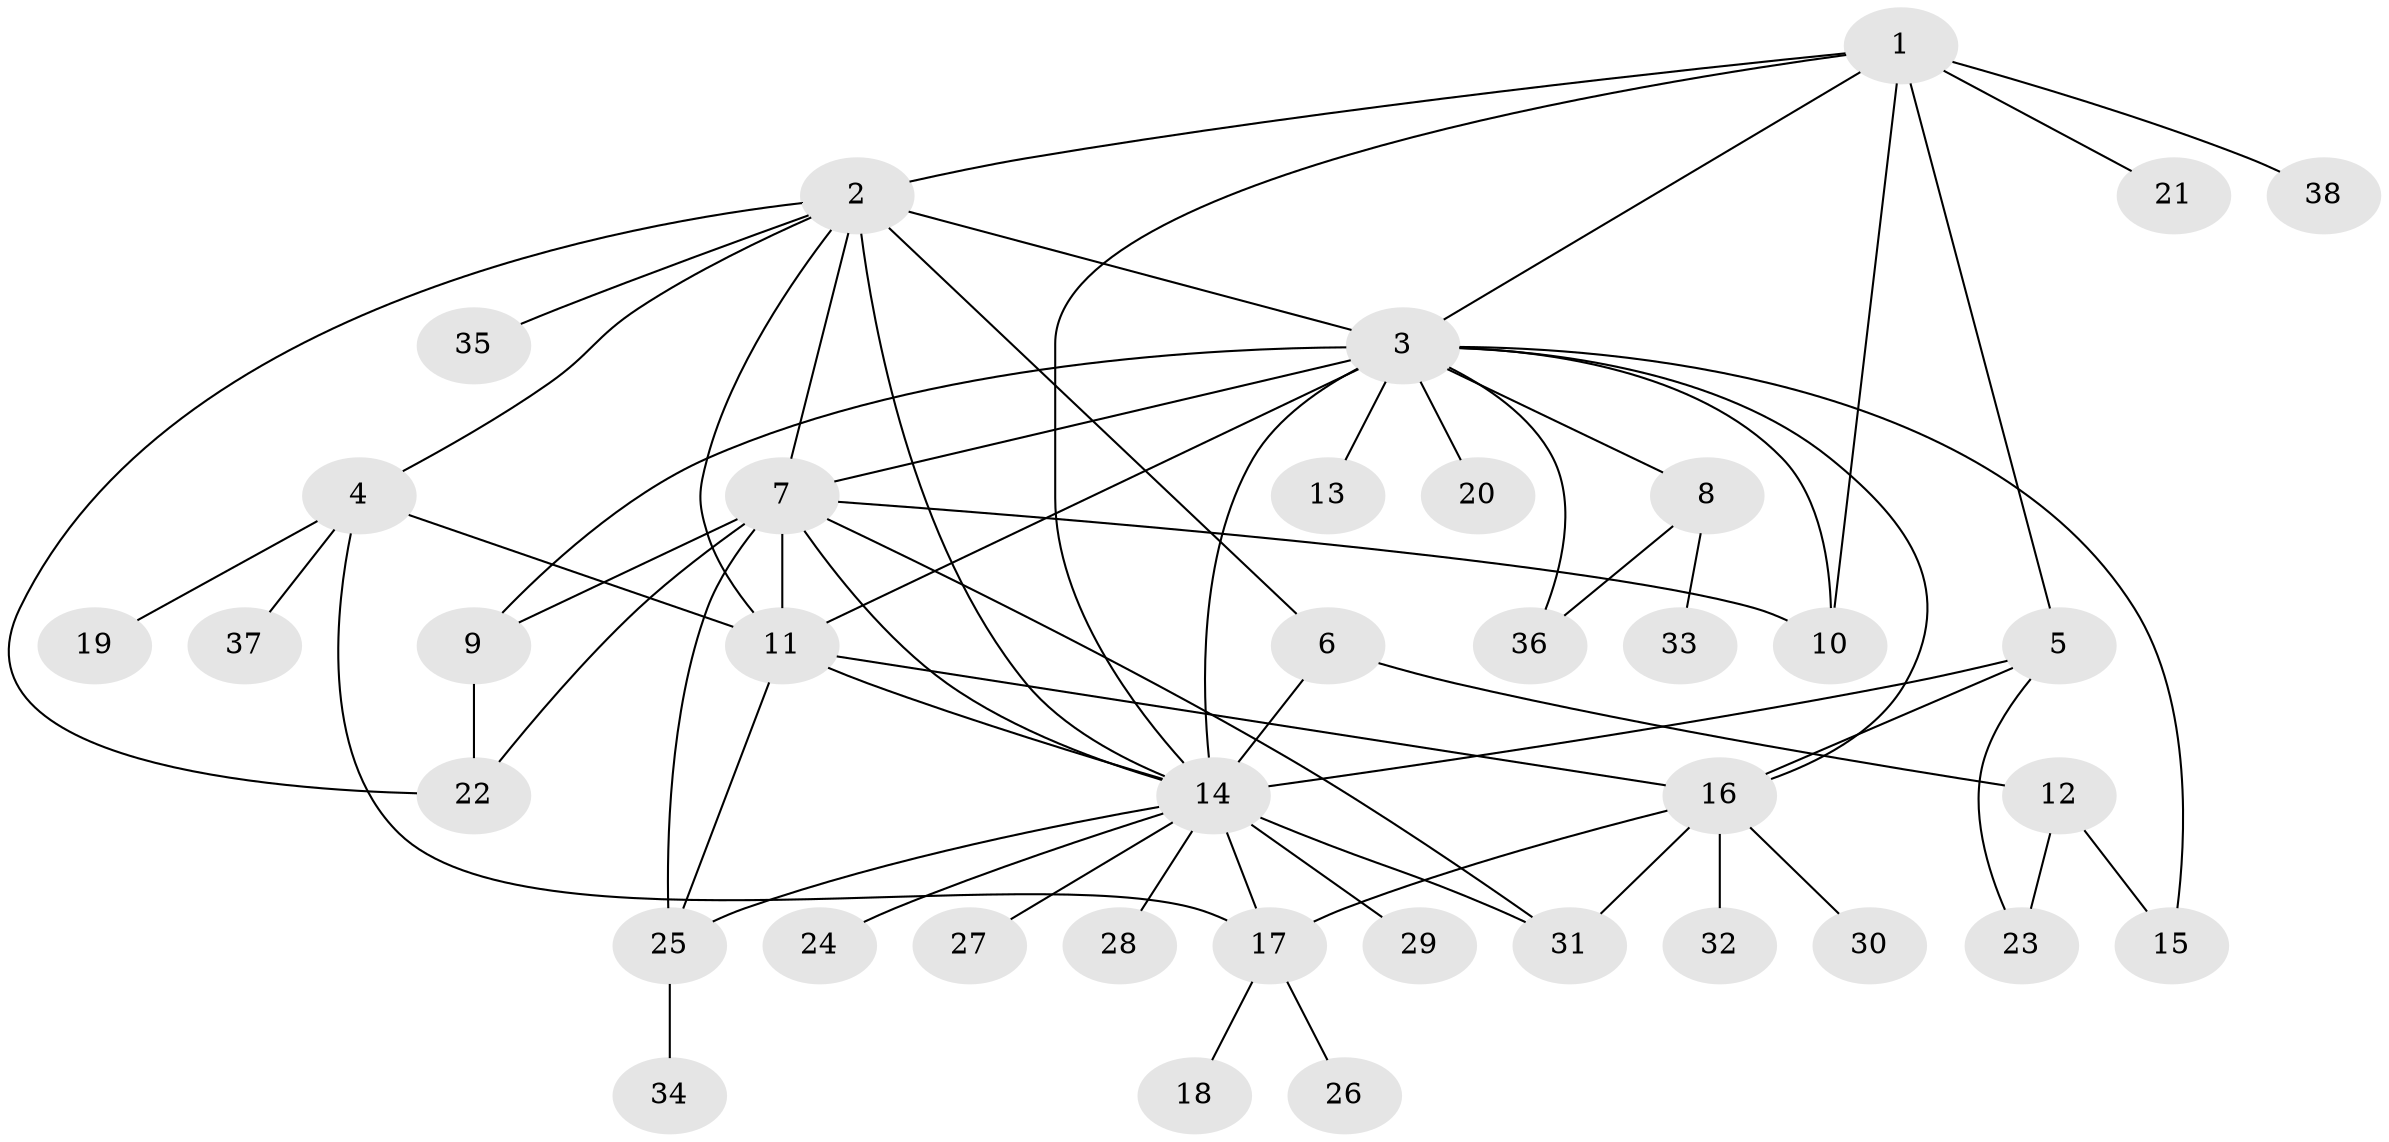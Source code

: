 // original degree distribution, {9: 0.015873015873015872, 12: 0.015873015873015872, 19: 0.015873015873015872, 5: 0.06349206349206349, 4: 0.047619047619047616, 10: 0.015873015873015872, 1: 0.3968253968253968, 3: 0.14285714285714285, 6: 0.06349206349206349, 2: 0.20634920634920634, 8: 0.015873015873015872}
// Generated by graph-tools (version 1.1) at 2025/50/03/04/25 22:50:19]
// undirected, 38 vertices, 64 edges
graph export_dot {
  node [color=gray90,style=filled];
  1;
  2;
  3;
  4;
  5;
  6;
  7;
  8;
  9;
  10;
  11;
  12;
  13;
  14;
  15;
  16;
  17;
  18;
  19;
  20;
  21;
  22;
  23;
  24;
  25;
  26;
  27;
  28;
  29;
  30;
  31;
  32;
  33;
  34;
  35;
  36;
  37;
  38;
  1 -- 2 [weight=1.0];
  1 -- 3 [weight=1.0];
  1 -- 5 [weight=1.0];
  1 -- 10 [weight=1.0];
  1 -- 14 [weight=1.0];
  1 -- 21 [weight=1.0];
  1 -- 38 [weight=1.0];
  2 -- 3 [weight=1.0];
  2 -- 4 [weight=1.0];
  2 -- 6 [weight=2.0];
  2 -- 7 [weight=1.0];
  2 -- 11 [weight=1.0];
  2 -- 14 [weight=1.0];
  2 -- 22 [weight=1.0];
  2 -- 35 [weight=1.0];
  3 -- 7 [weight=2.0];
  3 -- 8 [weight=1.0];
  3 -- 9 [weight=1.0];
  3 -- 10 [weight=1.0];
  3 -- 11 [weight=1.0];
  3 -- 13 [weight=1.0];
  3 -- 14 [weight=1.0];
  3 -- 15 [weight=1.0];
  3 -- 16 [weight=1.0];
  3 -- 20 [weight=1.0];
  3 -- 36 [weight=1.0];
  4 -- 11 [weight=1.0];
  4 -- 17 [weight=1.0];
  4 -- 19 [weight=1.0];
  4 -- 37 [weight=1.0];
  5 -- 14 [weight=1.0];
  5 -- 16 [weight=1.0];
  5 -- 23 [weight=1.0];
  6 -- 12 [weight=1.0];
  6 -- 14 [weight=7.0];
  7 -- 9 [weight=4.0];
  7 -- 10 [weight=2.0];
  7 -- 11 [weight=1.0];
  7 -- 14 [weight=1.0];
  7 -- 22 [weight=1.0];
  7 -- 25 [weight=1.0];
  7 -- 31 [weight=1.0];
  8 -- 33 [weight=1.0];
  8 -- 36 [weight=1.0];
  9 -- 22 [weight=1.0];
  11 -- 14 [weight=1.0];
  11 -- 16 [weight=1.0];
  11 -- 25 [weight=1.0];
  12 -- 15 [weight=1.0];
  12 -- 23 [weight=1.0];
  14 -- 17 [weight=1.0];
  14 -- 24 [weight=1.0];
  14 -- 25 [weight=1.0];
  14 -- 27 [weight=1.0];
  14 -- 28 [weight=1.0];
  14 -- 29 [weight=1.0];
  14 -- 31 [weight=1.0];
  16 -- 17 [weight=1.0];
  16 -- 30 [weight=1.0];
  16 -- 31 [weight=1.0];
  16 -- 32 [weight=1.0];
  17 -- 18 [weight=1.0];
  17 -- 26 [weight=1.0];
  25 -- 34 [weight=1.0];
}
